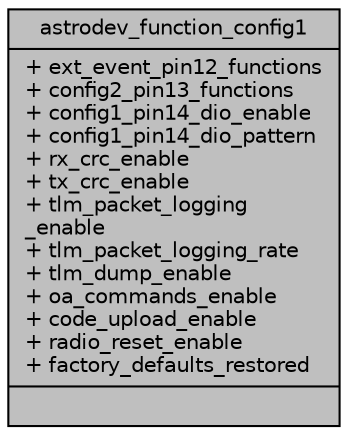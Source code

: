 digraph "astrodev_function_config1"
{
 // INTERACTIVE_SVG=YES
  edge [fontname="Helvetica",fontsize="10",labelfontname="Helvetica",labelfontsize="10"];
  node [fontname="Helvetica",fontsize="10",shape=record];
  Node1 [label="{astrodev_function_config1\n|+ ext_event_pin12_functions\l+ config2_pin13_functions\l+ config1_pin14_dio_enable\l+ config1_pin14_dio_pattern\l+ rx_crc_enable\l+ tx_crc_enable\l+ tlm_packet_logging\l_enable\l+ tlm_packet_logging_rate\l+ tlm_dump_enable\l+ oa_commands_enable\l+ code_upload_enable\l+ radio_reset_enable\l+ factory_defaults_restored\l|}",height=0.2,width=0.4,color="black", fillcolor="grey75", style="filled", fontcolor="black"];
}
